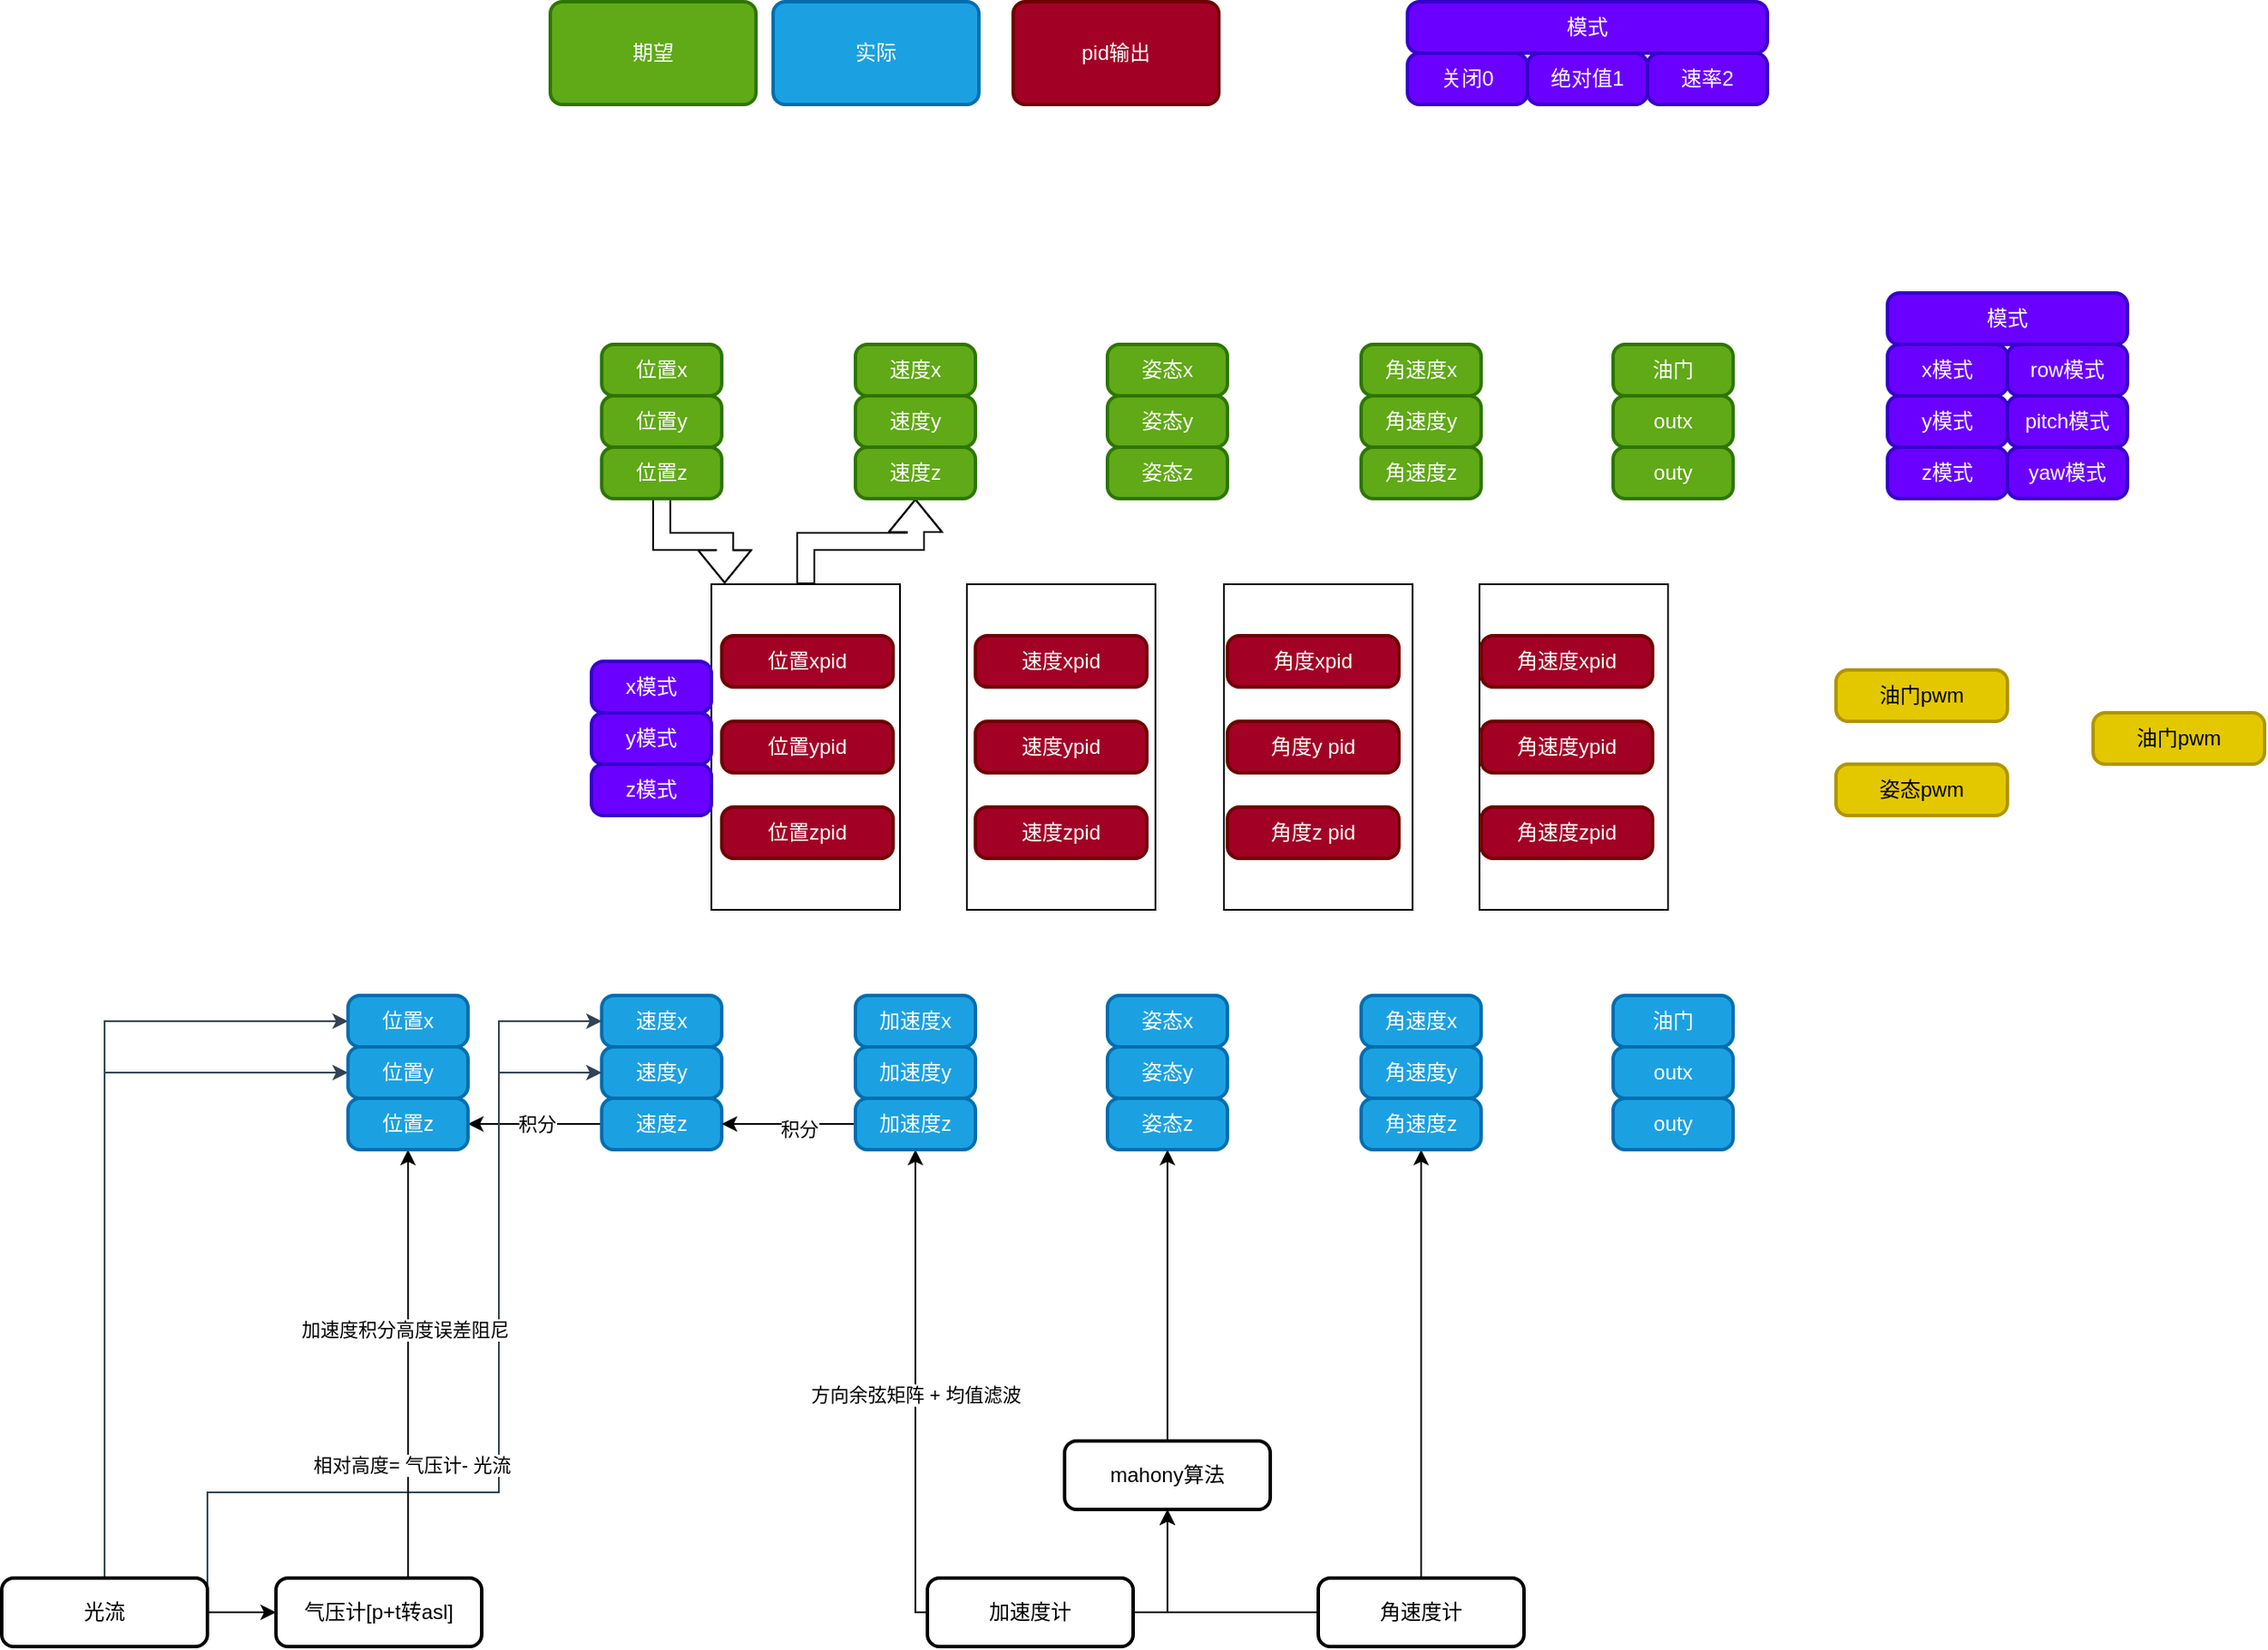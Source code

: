 <mxfile version="21.3.6" type="github">
  <diagram name="数据来源" id="WTDnlj9U_MqUgMRSjLG9">
    <mxGraphModel dx="1926" dy="588" grid="1" gridSize="10" guides="1" tooltips="1" connect="1" arrows="1" fold="1" page="1" pageScale="1" pageWidth="827" pageHeight="1169" math="0" shadow="0">
      <root>
        <mxCell id="0" />
        <mxCell id="1" parent="0" />
        <mxCell id="l6x2bDg0Po8idT4ENA6o-138" style="edgeStyle=orthogonalEdgeStyle;shape=flexArrow;rounded=0;orthogonalLoop=1;jettySize=auto;html=1;entryX=0.5;entryY=1;entryDx=0;entryDy=0;" edge="1" parent="1" source="l6x2bDg0Po8idT4ENA6o-132" target="l6x2bDg0Po8idT4ENA6o-18">
          <mxGeometry relative="1" as="geometry" />
        </mxCell>
        <mxCell id="l6x2bDg0Po8idT4ENA6o-132" value="" style="verticalLabelPosition=bottom;verticalAlign=top;html=1;shape=mxgraph.basic.rect;fillColor2=none;strokeWidth=1;size=20;indent=5;" vertex="1" parent="1">
          <mxGeometry x="224" y="450" width="110" height="190" as="geometry" />
        </mxCell>
        <mxCell id="l6x2bDg0Po8idT4ENA6o-133" value="" style="verticalLabelPosition=bottom;verticalAlign=top;html=1;shape=mxgraph.basic.rect;fillColor2=none;strokeWidth=1;size=20;indent=5;" vertex="1" parent="1">
          <mxGeometry x="373" y="450" width="110" height="190" as="geometry" />
        </mxCell>
        <mxCell id="l6x2bDg0Po8idT4ENA6o-134" value="" style="verticalLabelPosition=bottom;verticalAlign=top;html=1;shape=mxgraph.basic.rect;fillColor2=none;strokeWidth=1;size=20;indent=5;" vertex="1" parent="1">
          <mxGeometry x="523" y="450" width="110" height="190" as="geometry" />
        </mxCell>
        <mxCell id="l6x2bDg0Po8idT4ENA6o-135" value="" style="verticalLabelPosition=bottom;verticalAlign=top;html=1;shape=mxgraph.basic.rect;fillColor2=none;strokeWidth=1;size=20;indent=5;" vertex="1" parent="1">
          <mxGeometry x="672" y="450" width="110" height="190" as="geometry" />
        </mxCell>
        <mxCell id="l6x2bDg0Po8idT4ENA6o-1" value="期望" style="rounded=1;whiteSpace=wrap;html=1;absoluteArcSize=1;arcSize=14;strokeWidth=2;fillColor=#60a917;fontColor=#ffffff;strokeColor=#2D7600;" vertex="1" parent="1">
          <mxGeometry x="130" y="110" width="120" height="60" as="geometry" />
        </mxCell>
        <mxCell id="l6x2bDg0Po8idT4ENA6o-3" value="实际" style="rounded=1;whiteSpace=wrap;html=1;absoluteArcSize=1;arcSize=14;strokeWidth=2;fillColor=#1ba1e2;fontColor=#ffffff;strokeColor=#006EAF;" vertex="1" parent="1">
          <mxGeometry x="260" y="110" width="120" height="60" as="geometry" />
        </mxCell>
        <mxCell id="l6x2bDg0Po8idT4ENA6o-5" value="油门" style="rounded=1;whiteSpace=wrap;html=1;absoluteArcSize=1;arcSize=14;strokeWidth=2;fillColor=#60a917;fontColor=#ffffff;strokeColor=#2D7600;" vertex="1" parent="1">
          <mxGeometry x="750" y="310" width="70" height="30" as="geometry" />
        </mxCell>
        <mxCell id="l6x2bDg0Po8idT4ENA6o-6" value="y模式" style="rounded=1;whiteSpace=wrap;html=1;absoluteArcSize=1;arcSize=14;strokeWidth=2;fillColor=#6a00ff;fontColor=#ffffff;strokeColor=#3700CC;" vertex="1" parent="1">
          <mxGeometry x="910" y="340" width="70" height="30" as="geometry" />
        </mxCell>
        <mxCell id="l6x2bDg0Po8idT4ENA6o-7" value="z模式" style="rounded=1;whiteSpace=wrap;html=1;absoluteArcSize=1;arcSize=14;strokeWidth=2;fillColor=#6a00ff;fontColor=#ffffff;strokeColor=#3700CC;" vertex="1" parent="1">
          <mxGeometry x="910" y="370" width="70" height="30" as="geometry" />
        </mxCell>
        <mxCell id="l6x2bDg0Po8idT4ENA6o-8" value="x模式" style="rounded=1;whiteSpace=wrap;html=1;absoluteArcSize=1;arcSize=14;strokeWidth=2;fillColor=#6a00ff;fontColor=#ffffff;strokeColor=#3700CC;" vertex="1" parent="1">
          <mxGeometry x="910" y="310" width="70" height="30" as="geometry" />
        </mxCell>
        <mxCell id="l6x2bDg0Po8idT4ENA6o-11" value="pitch模式" style="rounded=1;whiteSpace=wrap;html=1;absoluteArcSize=1;arcSize=14;strokeWidth=2;fillColor=#6a00ff;fontColor=#ffffff;strokeColor=#3700CC;" vertex="1" parent="1">
          <mxGeometry x="980" y="340" width="70" height="30" as="geometry" />
        </mxCell>
        <mxCell id="l6x2bDg0Po8idT4ENA6o-12" value="yaw模式" style="rounded=1;whiteSpace=wrap;html=1;absoluteArcSize=1;arcSize=14;strokeWidth=2;fillColor=#6a00ff;fontColor=#ffffff;strokeColor=#3700CC;" vertex="1" parent="1">
          <mxGeometry x="980" y="370" width="70" height="30" as="geometry" />
        </mxCell>
        <mxCell id="l6x2bDg0Po8idT4ENA6o-13" value="row模式" style="rounded=1;whiteSpace=wrap;html=1;absoluteArcSize=1;arcSize=14;strokeWidth=2;fillColor=#6a00ff;fontColor=#ffffff;strokeColor=#3700CC;" vertex="1" parent="1">
          <mxGeometry x="980" y="310" width="70" height="30" as="geometry" />
        </mxCell>
        <mxCell id="l6x2bDg0Po8idT4ENA6o-14" value="模式" style="rounded=1;whiteSpace=wrap;html=1;absoluteArcSize=1;arcSize=14;strokeWidth=2;fillColor=#6a00ff;fontColor=#ffffff;strokeColor=#3700CC;" vertex="1" parent="1">
          <mxGeometry x="910" y="280" width="140" height="30" as="geometry" />
        </mxCell>
        <mxCell id="l6x2bDg0Po8idT4ENA6o-16" value="速度y" style="rounded=1;whiteSpace=wrap;html=1;absoluteArcSize=1;arcSize=14;strokeWidth=2;fillColor=#60a917;fontColor=#ffffff;strokeColor=#2D7600;" vertex="1" parent="1">
          <mxGeometry x="308" y="340" width="70" height="30" as="geometry" />
        </mxCell>
        <mxCell id="l6x2bDg0Po8idT4ENA6o-17" value="速度x" style="rounded=1;whiteSpace=wrap;html=1;absoluteArcSize=1;arcSize=14;strokeWidth=2;fillColor=#60a917;fontColor=#ffffff;strokeColor=#2D7600;" vertex="1" parent="1">
          <mxGeometry x="308" y="310" width="70" height="30" as="geometry" />
        </mxCell>
        <mxCell id="l6x2bDg0Po8idT4ENA6o-18" value="速度z" style="rounded=1;whiteSpace=wrap;html=1;absoluteArcSize=1;arcSize=14;strokeWidth=2;fillColor=#60a917;fontColor=#ffffff;strokeColor=#2D7600;" vertex="1" parent="1">
          <mxGeometry x="308" y="370" width="70" height="30" as="geometry" />
        </mxCell>
        <mxCell id="l6x2bDg0Po8idT4ENA6o-19" value="位置y" style="rounded=1;whiteSpace=wrap;html=1;absoluteArcSize=1;arcSize=14;strokeWidth=2;fillColor=#60a917;fontColor=#ffffff;strokeColor=#2D7600;" vertex="1" parent="1">
          <mxGeometry x="160" y="340" width="70" height="30" as="geometry" />
        </mxCell>
        <mxCell id="l6x2bDg0Po8idT4ENA6o-20" value="位置x" style="rounded=1;whiteSpace=wrap;html=1;absoluteArcSize=1;arcSize=14;strokeWidth=2;fillColor=#60a917;fontColor=#ffffff;strokeColor=#2D7600;" vertex="1" parent="1">
          <mxGeometry x="160" y="310" width="70" height="30" as="geometry" />
        </mxCell>
        <mxCell id="l6x2bDg0Po8idT4ENA6o-137" style="edgeStyle=orthogonalEdgeStyle;shape=flexArrow;rounded=0;orthogonalLoop=1;jettySize=auto;html=1;exitX=0.5;exitY=1;exitDx=0;exitDy=0;entryX=0.07;entryY=-0.002;entryDx=0;entryDy=0;entryPerimeter=0;" edge="1" parent="1" source="l6x2bDg0Po8idT4ENA6o-21" target="l6x2bDg0Po8idT4ENA6o-132">
          <mxGeometry relative="1" as="geometry" />
        </mxCell>
        <mxCell id="l6x2bDg0Po8idT4ENA6o-21" value="位置z" style="rounded=1;whiteSpace=wrap;html=1;absoluteArcSize=1;arcSize=14;strokeWidth=2;fillColor=#60a917;fontColor=#ffffff;strokeColor=#2D7600;" vertex="1" parent="1">
          <mxGeometry x="160" y="370" width="70" height="30" as="geometry" />
        </mxCell>
        <mxCell id="l6x2bDg0Po8idT4ENA6o-22" value="姿态y" style="rounded=1;whiteSpace=wrap;html=1;absoluteArcSize=1;arcSize=14;strokeWidth=2;fillColor=#60a917;fontColor=#ffffff;strokeColor=#2D7600;" vertex="1" parent="1">
          <mxGeometry x="455" y="340" width="70" height="30" as="geometry" />
        </mxCell>
        <mxCell id="l6x2bDg0Po8idT4ENA6o-23" value="姿态z" style="rounded=1;whiteSpace=wrap;html=1;absoluteArcSize=1;arcSize=14;strokeWidth=2;fillColor=#60a917;fontColor=#ffffff;strokeColor=#2D7600;" vertex="1" parent="1">
          <mxGeometry x="455" y="370" width="70" height="30" as="geometry" />
        </mxCell>
        <mxCell id="l6x2bDg0Po8idT4ENA6o-24" value="姿态x" style="rounded=1;whiteSpace=wrap;html=1;absoluteArcSize=1;arcSize=14;strokeWidth=2;fillColor=#60a917;fontColor=#ffffff;strokeColor=#2D7600;" vertex="1" parent="1">
          <mxGeometry x="455" y="310" width="70" height="30" as="geometry" />
        </mxCell>
        <mxCell id="l6x2bDg0Po8idT4ENA6o-25" value="角速度y" style="rounded=1;whiteSpace=wrap;html=1;absoluteArcSize=1;arcSize=14;strokeWidth=2;fillColor=#60a917;fontColor=#ffffff;strokeColor=#2D7600;" vertex="1" parent="1">
          <mxGeometry x="603" y="340" width="70" height="30" as="geometry" />
        </mxCell>
        <mxCell id="l6x2bDg0Po8idT4ENA6o-26" value="角速度z" style="rounded=1;whiteSpace=wrap;html=1;absoluteArcSize=1;arcSize=14;strokeWidth=2;fillColor=#60a917;fontColor=#ffffff;strokeColor=#2D7600;" vertex="1" parent="1">
          <mxGeometry x="603" y="370" width="70" height="30" as="geometry" />
        </mxCell>
        <mxCell id="l6x2bDg0Po8idT4ENA6o-27" value="角速度x" style="rounded=1;whiteSpace=wrap;html=1;absoluteArcSize=1;arcSize=14;strokeWidth=2;fillColor=#60a917;fontColor=#ffffff;strokeColor=#2D7600;" vertex="1" parent="1">
          <mxGeometry x="603" y="310" width="70" height="30" as="geometry" />
        </mxCell>
        <mxCell id="l6x2bDg0Po8idT4ENA6o-29" value="pid输出" style="rounded=1;whiteSpace=wrap;html=1;absoluteArcSize=1;arcSize=14;strokeWidth=2;fillColor=#a20025;fontColor=#ffffff;strokeColor=#6F0000;" vertex="1" parent="1">
          <mxGeometry x="400" y="110" width="120" height="60" as="geometry" />
        </mxCell>
        <mxCell id="l6x2bDg0Po8idT4ENA6o-30" value="模式" style="rounded=1;whiteSpace=wrap;html=1;absoluteArcSize=1;arcSize=14;strokeWidth=2;fillColor=#6a00ff;fontColor=#ffffff;strokeColor=#3700CC;" vertex="1" parent="1">
          <mxGeometry x="630" y="110" width="210" height="30" as="geometry" />
        </mxCell>
        <mxCell id="l6x2bDg0Po8idT4ENA6o-31" value="关闭0" style="rounded=1;whiteSpace=wrap;html=1;absoluteArcSize=1;arcSize=14;strokeWidth=2;fillColor=#6a00ff;fontColor=#ffffff;strokeColor=#3700CC;" vertex="1" parent="1">
          <mxGeometry x="630" y="140" width="70" height="30" as="geometry" />
        </mxCell>
        <mxCell id="l6x2bDg0Po8idT4ENA6o-32" value="绝对值1" style="rounded=1;whiteSpace=wrap;html=1;absoluteArcSize=1;arcSize=14;strokeWidth=2;fillColor=#6a00ff;fontColor=#ffffff;strokeColor=#3700CC;" vertex="1" parent="1">
          <mxGeometry x="700" y="140" width="70" height="30" as="geometry" />
        </mxCell>
        <mxCell id="l6x2bDg0Po8idT4ENA6o-33" value="速率2" style="rounded=1;whiteSpace=wrap;html=1;absoluteArcSize=1;arcSize=14;strokeWidth=2;fillColor=#6a00ff;fontColor=#ffffff;strokeColor=#3700CC;" vertex="1" parent="1">
          <mxGeometry x="770" y="140" width="70" height="30" as="geometry" />
        </mxCell>
        <mxCell id="l6x2bDg0Po8idT4ENA6o-38" value="outx" style="rounded=1;whiteSpace=wrap;html=1;absoluteArcSize=1;arcSize=14;strokeWidth=2;fillColor=#60a917;fontColor=#ffffff;strokeColor=#2D7600;" vertex="1" parent="1">
          <mxGeometry x="750" y="340" width="70" height="30" as="geometry" />
        </mxCell>
        <mxCell id="l6x2bDg0Po8idT4ENA6o-39" value="outy" style="rounded=1;whiteSpace=wrap;html=1;absoluteArcSize=1;arcSize=14;strokeWidth=2;fillColor=#60a917;fontColor=#ffffff;strokeColor=#2D7600;" vertex="1" parent="1">
          <mxGeometry x="750" y="370" width="70" height="30" as="geometry" />
        </mxCell>
        <mxCell id="l6x2bDg0Po8idT4ENA6o-48" value="速度y" style="rounded=1;whiteSpace=wrap;html=1;absoluteArcSize=1;arcSize=14;strokeWidth=2;fillColor=#1ba1e2;fontColor=#ffffff;strokeColor=#006EAF;" vertex="1" parent="1">
          <mxGeometry x="160" y="720" width="70" height="30" as="geometry" />
        </mxCell>
        <mxCell id="l6x2bDg0Po8idT4ENA6o-116" style="edgeStyle=orthogonalEdgeStyle;rounded=0;orthogonalLoop=1;jettySize=auto;html=1;exitX=0;exitY=0.5;exitDx=0;exitDy=0;entryX=1;entryY=0.5;entryDx=0;entryDy=0;" edge="1" parent="1" source="l6x2bDg0Po8idT4ENA6o-49" target="l6x2bDg0Po8idT4ENA6o-66">
          <mxGeometry relative="1" as="geometry" />
        </mxCell>
        <mxCell id="l6x2bDg0Po8idT4ENA6o-118" value="积分" style="edgeLabel;html=1;align=center;verticalAlign=middle;resizable=0;points=[];" vertex="1" connectable="0" parent="l6x2bDg0Po8idT4ENA6o-116">
          <mxGeometry x="0.011" relative="1" as="geometry">
            <mxPoint x="1" as="offset" />
          </mxGeometry>
        </mxCell>
        <mxCell id="l6x2bDg0Po8idT4ENA6o-49" value="速度z" style="rounded=1;whiteSpace=wrap;html=1;absoluteArcSize=1;arcSize=14;strokeWidth=2;fillColor=#1ba1e2;fontColor=#ffffff;strokeColor=#006EAF;" vertex="1" parent="1">
          <mxGeometry x="160" y="750" width="70" height="30" as="geometry" />
        </mxCell>
        <mxCell id="l6x2bDg0Po8idT4ENA6o-50" value="速度x" style="rounded=1;whiteSpace=wrap;html=1;absoluteArcSize=1;arcSize=14;strokeWidth=2;fillColor=#1ba1e2;fontColor=#ffffff;strokeColor=#006EAF;" vertex="1" parent="1">
          <mxGeometry x="160" y="690" width="70" height="30" as="geometry" />
        </mxCell>
        <mxCell id="l6x2bDg0Po8idT4ENA6o-51" value="姿态y" style="rounded=1;whiteSpace=wrap;html=1;absoluteArcSize=1;arcSize=14;strokeWidth=2;fillColor=#1ba1e2;fontColor=#ffffff;strokeColor=#006EAF;" vertex="1" parent="1">
          <mxGeometry x="455" y="720" width="70" height="30" as="geometry" />
        </mxCell>
        <mxCell id="l6x2bDg0Po8idT4ENA6o-52" value="姿态z" style="rounded=1;whiteSpace=wrap;html=1;absoluteArcSize=1;arcSize=14;strokeWidth=2;fillColor=#1ba1e2;fontColor=#ffffff;strokeColor=#006EAF;" vertex="1" parent="1">
          <mxGeometry x="455" y="750" width="70" height="30" as="geometry" />
        </mxCell>
        <mxCell id="l6x2bDg0Po8idT4ENA6o-53" value="姿态x" style="rounded=1;whiteSpace=wrap;html=1;absoluteArcSize=1;arcSize=14;strokeWidth=2;fillColor=#1ba1e2;fontColor=#ffffff;strokeColor=#006EAF;" vertex="1" parent="1">
          <mxGeometry x="455" y="690" width="70" height="30" as="geometry" />
        </mxCell>
        <mxCell id="l6x2bDg0Po8idT4ENA6o-110" style="edgeStyle=orthogonalEdgeStyle;rounded=0;orthogonalLoop=1;jettySize=auto;html=1;exitX=0.5;exitY=0;exitDx=0;exitDy=0;entryX=0;entryY=0.5;entryDx=0;entryDy=0;fillColor=#647687;strokeColor=#314354;" edge="1" parent="1" source="l6x2bDg0Po8idT4ENA6o-57" target="l6x2bDg0Po8idT4ENA6o-65">
          <mxGeometry relative="1" as="geometry" />
        </mxCell>
        <mxCell id="l6x2bDg0Po8idT4ENA6o-111" style="edgeStyle=orthogonalEdgeStyle;rounded=0;orthogonalLoop=1;jettySize=auto;html=1;exitX=0.5;exitY=0;exitDx=0;exitDy=0;entryX=0;entryY=0.5;entryDx=0;entryDy=0;fillColor=#647687;strokeColor=#314354;" edge="1" parent="1" source="l6x2bDg0Po8idT4ENA6o-57" target="l6x2bDg0Po8idT4ENA6o-64">
          <mxGeometry relative="1" as="geometry" />
        </mxCell>
        <mxCell id="l6x2bDg0Po8idT4ENA6o-112" style="edgeStyle=orthogonalEdgeStyle;rounded=0;orthogonalLoop=1;jettySize=auto;html=1;exitX=1;exitY=0.25;exitDx=0;exitDy=0;entryX=0;entryY=0.5;entryDx=0;entryDy=0;fillColor=#647687;strokeColor=#314354;" edge="1" parent="1" source="l6x2bDg0Po8idT4ENA6o-57" target="l6x2bDg0Po8idT4ENA6o-48">
          <mxGeometry relative="1" as="geometry">
            <Array as="points">
              <mxPoint x="-70" y="980" />
              <mxPoint x="100" y="980" />
              <mxPoint x="100" y="735" />
            </Array>
          </mxGeometry>
        </mxCell>
        <mxCell id="l6x2bDg0Po8idT4ENA6o-113" style="edgeStyle=orthogonalEdgeStyle;rounded=0;orthogonalLoop=1;jettySize=auto;html=1;exitX=1;exitY=0;exitDx=0;exitDy=0;entryX=0;entryY=0.5;entryDx=0;entryDy=0;fillColor=#647687;strokeColor=#314354;" edge="1" parent="1" source="l6x2bDg0Po8idT4ENA6o-57" target="l6x2bDg0Po8idT4ENA6o-50">
          <mxGeometry relative="1" as="geometry">
            <Array as="points">
              <mxPoint x="-70" y="980" />
              <mxPoint x="100" y="980" />
              <mxPoint x="100" y="705" />
            </Array>
          </mxGeometry>
        </mxCell>
        <mxCell id="l6x2bDg0Po8idT4ENA6o-120" style="edgeStyle=orthogonalEdgeStyle;rounded=0;orthogonalLoop=1;jettySize=auto;html=1;exitX=1;exitY=0.5;exitDx=0;exitDy=0;entryX=0;entryY=0.5;entryDx=0;entryDy=0;" edge="1" parent="1" source="l6x2bDg0Po8idT4ENA6o-57" target="l6x2bDg0Po8idT4ENA6o-58">
          <mxGeometry relative="1" as="geometry" />
        </mxCell>
        <mxCell id="l6x2bDg0Po8idT4ENA6o-57" value="光流" style="rounded=1;whiteSpace=wrap;html=1;absoluteArcSize=1;arcSize=14;strokeWidth=2;" vertex="1" parent="1">
          <mxGeometry x="-190" y="1030" width="120" height="40" as="geometry" />
        </mxCell>
        <mxCell id="l6x2bDg0Po8idT4ENA6o-121" style="edgeStyle=orthogonalEdgeStyle;rounded=0;orthogonalLoop=1;jettySize=auto;html=1;exitX=1;exitY=0.5;exitDx=0;exitDy=0;entryX=0.5;entryY=1;entryDx=0;entryDy=0;" edge="1" parent="1" source="l6x2bDg0Po8idT4ENA6o-58" target="l6x2bDg0Po8idT4ENA6o-66">
          <mxGeometry relative="1" as="geometry">
            <Array as="points">
              <mxPoint x="47" y="1050" />
            </Array>
          </mxGeometry>
        </mxCell>
        <mxCell id="l6x2bDg0Po8idT4ENA6o-122" value="加速度积分高度误差阻尼" style="edgeLabel;html=1;align=center;verticalAlign=middle;resizable=0;points=[];" vertex="1" connectable="0" parent="l6x2bDg0Po8idT4ENA6o-121">
          <mxGeometry x="0.328" y="2" relative="1" as="geometry">
            <mxPoint as="offset" />
          </mxGeometry>
        </mxCell>
        <mxCell id="l6x2bDg0Po8idT4ENA6o-123" value="相对高度= 气压计- 光流" style="edgeLabel;html=1;align=center;verticalAlign=middle;resizable=0;points=[];" vertex="1" connectable="0" parent="l6x2bDg0Po8idT4ENA6o-121">
          <mxGeometry x="-0.176" y="-2" relative="1" as="geometry">
            <mxPoint as="offset" />
          </mxGeometry>
        </mxCell>
        <mxCell id="l6x2bDg0Po8idT4ENA6o-58" value="气压计[p+t转asl]" style="rounded=1;whiteSpace=wrap;html=1;absoluteArcSize=1;arcSize=14;strokeWidth=2;" vertex="1" parent="1">
          <mxGeometry x="-30" y="1030" width="120" height="40" as="geometry" />
        </mxCell>
        <mxCell id="l6x2bDg0Po8idT4ENA6o-88" style="edgeStyle=orthogonalEdgeStyle;rounded=0;orthogonalLoop=1;jettySize=auto;html=1;exitX=0.5;exitY=0;exitDx=0;exitDy=0;entryX=0.5;entryY=1;entryDx=0;entryDy=0;" edge="1" parent="1" source="l6x2bDg0Po8idT4ENA6o-59" target="l6x2bDg0Po8idT4ENA6o-69">
          <mxGeometry relative="1" as="geometry" />
        </mxCell>
        <mxCell id="l6x2bDg0Po8idT4ENA6o-91" style="edgeStyle=orthogonalEdgeStyle;rounded=0;orthogonalLoop=1;jettySize=auto;html=1;exitX=0;exitY=0.5;exitDx=0;exitDy=0;entryX=0.5;entryY=1;entryDx=0;entryDy=0;" edge="1" parent="1" source="l6x2bDg0Po8idT4ENA6o-59" target="l6x2bDg0Po8idT4ENA6o-62">
          <mxGeometry relative="1" as="geometry" />
        </mxCell>
        <mxCell id="l6x2bDg0Po8idT4ENA6o-59" value="角速度计" style="rounded=1;whiteSpace=wrap;html=1;absoluteArcSize=1;arcSize=14;strokeWidth=2;" vertex="1" parent="1">
          <mxGeometry x="578" y="1030" width="120" height="40" as="geometry" />
        </mxCell>
        <mxCell id="l6x2bDg0Po8idT4ENA6o-92" style="edgeStyle=orthogonalEdgeStyle;rounded=0;orthogonalLoop=1;jettySize=auto;html=1;exitX=1;exitY=0.5;exitDx=0;exitDy=0;entryX=0.5;entryY=1;entryDx=0;entryDy=0;" edge="1" parent="1" source="l6x2bDg0Po8idT4ENA6o-60" target="l6x2bDg0Po8idT4ENA6o-62">
          <mxGeometry relative="1" as="geometry" />
        </mxCell>
        <mxCell id="l6x2bDg0Po8idT4ENA6o-105" style="edgeStyle=orthogonalEdgeStyle;rounded=0;orthogonalLoop=1;jettySize=auto;html=1;exitX=0;exitY=0.5;exitDx=0;exitDy=0;entryX=0.5;entryY=1;entryDx=0;entryDy=0;" edge="1" parent="1" source="l6x2bDg0Po8idT4ENA6o-60" target="l6x2bDg0Po8idT4ENA6o-103">
          <mxGeometry relative="1" as="geometry">
            <Array as="points">
              <mxPoint x="343" y="1050" />
            </Array>
          </mxGeometry>
        </mxCell>
        <mxCell id="l6x2bDg0Po8idT4ENA6o-106" value="方向余弦矩阵 + 均值滤波" style="edgeLabel;html=1;align=center;verticalAlign=middle;resizable=0;points=[];" vertex="1" connectable="0" parent="l6x2bDg0Po8idT4ENA6o-105">
          <mxGeometry x="-0.032" relative="1" as="geometry">
            <mxPoint as="offset" />
          </mxGeometry>
        </mxCell>
        <mxCell id="l6x2bDg0Po8idT4ENA6o-60" value="加速度计" style="rounded=1;whiteSpace=wrap;html=1;absoluteArcSize=1;arcSize=14;strokeWidth=2;" vertex="1" parent="1">
          <mxGeometry x="350" y="1030" width="120" height="40" as="geometry" />
        </mxCell>
        <mxCell id="l6x2bDg0Po8idT4ENA6o-89" style="edgeStyle=orthogonalEdgeStyle;rounded=0;orthogonalLoop=1;jettySize=auto;html=1;exitX=0.5;exitY=0;exitDx=0;exitDy=0;entryX=0.5;entryY=1;entryDx=0;entryDy=0;" edge="1" parent="1" source="l6x2bDg0Po8idT4ENA6o-62" target="l6x2bDg0Po8idT4ENA6o-52">
          <mxGeometry relative="1" as="geometry">
            <mxPoint x="490" y="790" as="targetPoint" />
          </mxGeometry>
        </mxCell>
        <mxCell id="l6x2bDg0Po8idT4ENA6o-62" value="mahony算法" style="rounded=1;whiteSpace=wrap;html=1;absoluteArcSize=1;arcSize=14;strokeWidth=2;" vertex="1" parent="1">
          <mxGeometry x="430" y="950" width="120" height="40" as="geometry" />
        </mxCell>
        <mxCell id="l6x2bDg0Po8idT4ENA6o-64" value="位置y" style="rounded=1;whiteSpace=wrap;html=1;absoluteArcSize=1;arcSize=14;strokeWidth=2;fillColor=#1ba1e2;fontColor=#ffffff;strokeColor=#006EAF;" vertex="1" parent="1">
          <mxGeometry x="12" y="720" width="70" height="30" as="geometry" />
        </mxCell>
        <mxCell id="l6x2bDg0Po8idT4ENA6o-65" value="位置x" style="rounded=1;whiteSpace=wrap;html=1;absoluteArcSize=1;arcSize=14;strokeWidth=2;fillColor=#1ba1e2;fontColor=#ffffff;strokeColor=#006EAF;" vertex="1" parent="1">
          <mxGeometry x="12" y="690" width="70" height="30" as="geometry" />
        </mxCell>
        <mxCell id="l6x2bDg0Po8idT4ENA6o-66" value="位置z" style="rounded=1;whiteSpace=wrap;html=1;absoluteArcSize=1;arcSize=14;strokeWidth=2;fillColor=#1ba1e2;fontColor=#ffffff;strokeColor=#006EAF;" vertex="1" parent="1">
          <mxGeometry x="12" y="750" width="70" height="30" as="geometry" />
        </mxCell>
        <mxCell id="l6x2bDg0Po8idT4ENA6o-67" value="油门" style="rounded=1;whiteSpace=wrap;html=1;absoluteArcSize=1;arcSize=14;strokeWidth=2;fillColor=#1ba1e2;fontColor=#ffffff;strokeColor=#006EAF;" vertex="1" parent="1">
          <mxGeometry x="750" y="690" width="70" height="30" as="geometry" />
        </mxCell>
        <mxCell id="l6x2bDg0Po8idT4ENA6o-68" value="角速度y" style="rounded=1;whiteSpace=wrap;html=1;absoluteArcSize=1;arcSize=14;strokeWidth=2;fillColor=#1ba1e2;fontColor=#ffffff;strokeColor=#006EAF;" vertex="1" parent="1">
          <mxGeometry x="603" y="720" width="70" height="30" as="geometry" />
        </mxCell>
        <mxCell id="l6x2bDg0Po8idT4ENA6o-69" value="角速度z" style="rounded=1;whiteSpace=wrap;html=1;absoluteArcSize=1;arcSize=14;strokeWidth=2;fillColor=#1ba1e2;fontColor=#ffffff;strokeColor=#006EAF;" vertex="1" parent="1">
          <mxGeometry x="603" y="750" width="70" height="30" as="geometry" />
        </mxCell>
        <mxCell id="l6x2bDg0Po8idT4ENA6o-70" value="角速度x" style="rounded=1;whiteSpace=wrap;html=1;absoluteArcSize=1;arcSize=14;strokeWidth=2;fillColor=#1ba1e2;fontColor=#ffffff;strokeColor=#006EAF;" vertex="1" parent="1">
          <mxGeometry x="603" y="690" width="70" height="30" as="geometry" />
        </mxCell>
        <mxCell id="l6x2bDg0Po8idT4ENA6o-71" value="outx" style="rounded=1;whiteSpace=wrap;html=1;absoluteArcSize=1;arcSize=14;strokeWidth=2;fillColor=#1ba1e2;fontColor=#ffffff;strokeColor=#006EAF;" vertex="1" parent="1">
          <mxGeometry x="750" y="720" width="70" height="30" as="geometry" />
        </mxCell>
        <mxCell id="l6x2bDg0Po8idT4ENA6o-72" value="outy" style="rounded=1;whiteSpace=wrap;html=1;absoluteArcSize=1;arcSize=14;strokeWidth=2;fillColor=#1ba1e2;fontColor=#ffffff;strokeColor=#006EAF;" vertex="1" parent="1">
          <mxGeometry x="750" y="750" width="70" height="30" as="geometry" />
        </mxCell>
        <mxCell id="l6x2bDg0Po8idT4ENA6o-73" value="位置xpid" style="rounded=1;whiteSpace=wrap;html=1;absoluteArcSize=1;arcSize=14;strokeWidth=2;fillColor=#a20025;fontColor=#ffffff;strokeColor=#6F0000;" vertex="1" parent="1">
          <mxGeometry x="230" y="480" width="100" height="30" as="geometry" />
        </mxCell>
        <mxCell id="l6x2bDg0Po8idT4ENA6o-74" value="位置ypid" style="rounded=1;whiteSpace=wrap;html=1;absoluteArcSize=1;arcSize=14;strokeWidth=2;fillColor=#a20025;fontColor=#ffffff;strokeColor=#6F0000;" vertex="1" parent="1">
          <mxGeometry x="230" y="530" width="100" height="30" as="geometry" />
        </mxCell>
        <mxCell id="l6x2bDg0Po8idT4ENA6o-75" value="位置zpid" style="rounded=1;whiteSpace=wrap;html=1;absoluteArcSize=1;arcSize=14;strokeWidth=2;fillColor=#a20025;fontColor=#ffffff;strokeColor=#6F0000;" vertex="1" parent="1">
          <mxGeometry x="230" y="580" width="100" height="30" as="geometry" />
        </mxCell>
        <mxCell id="l6x2bDg0Po8idT4ENA6o-76" value="速度xpid" style="rounded=1;whiteSpace=wrap;html=1;absoluteArcSize=1;arcSize=14;strokeWidth=2;fillColor=#a20025;fontColor=#ffffff;strokeColor=#6F0000;" vertex="1" parent="1">
          <mxGeometry x="378" y="480" width="100" height="30" as="geometry" />
        </mxCell>
        <mxCell id="l6x2bDg0Po8idT4ENA6o-77" value="速度ypid" style="rounded=1;whiteSpace=wrap;html=1;absoluteArcSize=1;arcSize=14;strokeWidth=2;fillColor=#a20025;fontColor=#ffffff;strokeColor=#6F0000;" vertex="1" parent="1">
          <mxGeometry x="378" y="530" width="100" height="30" as="geometry" />
        </mxCell>
        <mxCell id="l6x2bDg0Po8idT4ENA6o-78" value="速度zpid" style="rounded=1;whiteSpace=wrap;html=1;absoluteArcSize=1;arcSize=14;strokeWidth=2;fillColor=#a20025;fontColor=#ffffff;strokeColor=#6F0000;" vertex="1" parent="1">
          <mxGeometry x="378" y="580" width="100" height="30" as="geometry" />
        </mxCell>
        <mxCell id="l6x2bDg0Po8idT4ENA6o-79" value="角度xpid" style="rounded=1;whiteSpace=wrap;html=1;absoluteArcSize=1;arcSize=14;strokeWidth=2;fillColor=#a20025;fontColor=#ffffff;strokeColor=#6F0000;" vertex="1" parent="1">
          <mxGeometry x="525" y="480" width="100" height="30" as="geometry" />
        </mxCell>
        <mxCell id="l6x2bDg0Po8idT4ENA6o-80" value="角度y pid" style="rounded=1;whiteSpace=wrap;html=1;absoluteArcSize=1;arcSize=14;strokeWidth=2;fillColor=#a20025;fontColor=#ffffff;strokeColor=#6F0000;" vertex="1" parent="1">
          <mxGeometry x="525" y="530" width="100" height="30" as="geometry" />
        </mxCell>
        <mxCell id="l6x2bDg0Po8idT4ENA6o-81" value="角度z pid" style="rounded=1;whiteSpace=wrap;html=1;absoluteArcSize=1;arcSize=14;strokeWidth=2;fillColor=#a20025;fontColor=#ffffff;strokeColor=#6F0000;" vertex="1" parent="1">
          <mxGeometry x="525" y="580" width="100" height="30" as="geometry" />
        </mxCell>
        <mxCell id="l6x2bDg0Po8idT4ENA6o-82" value="角速度xpid" style="rounded=1;whiteSpace=wrap;html=1;absoluteArcSize=1;arcSize=14;strokeWidth=2;fillColor=#a20025;fontColor=#ffffff;strokeColor=#6F0000;" vertex="1" parent="1">
          <mxGeometry x="673" y="480" width="100" height="30" as="geometry" />
        </mxCell>
        <mxCell id="l6x2bDg0Po8idT4ENA6o-83" value="角速度ypid" style="rounded=1;whiteSpace=wrap;html=1;absoluteArcSize=1;arcSize=14;strokeWidth=2;fillColor=#a20025;fontColor=#ffffff;strokeColor=#6F0000;" vertex="1" parent="1">
          <mxGeometry x="673" y="530" width="100" height="30" as="geometry" />
        </mxCell>
        <mxCell id="l6x2bDg0Po8idT4ENA6o-84" value="角速度zpid" style="rounded=1;whiteSpace=wrap;html=1;absoluteArcSize=1;arcSize=14;strokeWidth=2;fillColor=#a20025;fontColor=#ffffff;strokeColor=#6F0000;" vertex="1" parent="1">
          <mxGeometry x="673" y="580" width="100" height="30" as="geometry" />
        </mxCell>
        <mxCell id="l6x2bDg0Po8idT4ENA6o-85" value="油门pwm" style="rounded=1;whiteSpace=wrap;html=1;absoluteArcSize=1;arcSize=14;strokeWidth=2;fillColor=#e3c800;fontColor=#000000;strokeColor=#B09500;" vertex="1" parent="1">
          <mxGeometry x="880" y="500" width="100" height="30" as="geometry" />
        </mxCell>
        <mxCell id="l6x2bDg0Po8idT4ENA6o-86" value="姿态pwm" style="rounded=1;whiteSpace=wrap;html=1;absoluteArcSize=1;arcSize=14;strokeWidth=2;fillColor=#e3c800;fontColor=#000000;strokeColor=#B09500;" vertex="1" parent="1">
          <mxGeometry x="880" y="555" width="100" height="30" as="geometry" />
        </mxCell>
        <mxCell id="l6x2bDg0Po8idT4ENA6o-87" value="油门pwm" style="rounded=1;whiteSpace=wrap;html=1;absoluteArcSize=1;arcSize=14;strokeWidth=2;fillColor=#e3c800;fontColor=#000000;strokeColor=#B09500;" vertex="1" parent="1">
          <mxGeometry x="1030" y="525" width="100" height="30" as="geometry" />
        </mxCell>
        <mxCell id="l6x2bDg0Po8idT4ENA6o-102" value="加速度y" style="rounded=1;whiteSpace=wrap;html=1;absoluteArcSize=1;arcSize=14;strokeWidth=2;fillColor=#1ba1e2;fontColor=#ffffff;strokeColor=#006EAF;" vertex="1" parent="1">
          <mxGeometry x="308" y="720" width="70" height="30" as="geometry" />
        </mxCell>
        <mxCell id="l6x2bDg0Po8idT4ENA6o-115" style="edgeStyle=orthogonalEdgeStyle;rounded=0;orthogonalLoop=1;jettySize=auto;html=1;exitX=0;exitY=0.5;exitDx=0;exitDy=0;entryX=1;entryY=0.5;entryDx=0;entryDy=0;" edge="1" parent="1" source="l6x2bDg0Po8idT4ENA6o-103" target="l6x2bDg0Po8idT4ENA6o-49">
          <mxGeometry relative="1" as="geometry" />
        </mxCell>
        <mxCell id="l6x2bDg0Po8idT4ENA6o-117" value="积分" style="edgeLabel;html=1;align=center;verticalAlign=middle;resizable=0;points=[];" vertex="1" connectable="0" parent="l6x2bDg0Po8idT4ENA6o-115">
          <mxGeometry x="-0.154" y="3" relative="1" as="geometry">
            <mxPoint as="offset" />
          </mxGeometry>
        </mxCell>
        <mxCell id="l6x2bDg0Po8idT4ENA6o-103" value="加速度z" style="rounded=1;whiteSpace=wrap;html=1;absoluteArcSize=1;arcSize=14;strokeWidth=2;fillColor=#1ba1e2;fontColor=#ffffff;strokeColor=#006EAF;" vertex="1" parent="1">
          <mxGeometry x="308" y="750" width="70" height="30" as="geometry" />
        </mxCell>
        <mxCell id="l6x2bDg0Po8idT4ENA6o-104" value="加速度x" style="rounded=1;whiteSpace=wrap;html=1;absoluteArcSize=1;arcSize=14;strokeWidth=2;fillColor=#1ba1e2;fontColor=#ffffff;strokeColor=#006EAF;" vertex="1" parent="1">
          <mxGeometry x="308" y="690" width="70" height="30" as="geometry" />
        </mxCell>
        <mxCell id="l6x2bDg0Po8idT4ENA6o-139" value="y模式" style="rounded=1;whiteSpace=wrap;html=1;absoluteArcSize=1;arcSize=14;strokeWidth=2;fillColor=#6a00ff;fontColor=#ffffff;strokeColor=#3700CC;" vertex="1" parent="1">
          <mxGeometry x="154" y="525" width="70" height="30" as="geometry" />
        </mxCell>
        <mxCell id="l6x2bDg0Po8idT4ENA6o-140" value="z模式" style="rounded=1;whiteSpace=wrap;html=1;absoluteArcSize=1;arcSize=14;strokeWidth=2;fillColor=#6a00ff;fontColor=#ffffff;strokeColor=#3700CC;" vertex="1" parent="1">
          <mxGeometry x="154" y="555" width="70" height="30" as="geometry" />
        </mxCell>
        <mxCell id="l6x2bDg0Po8idT4ENA6o-141" value="x模式" style="rounded=1;whiteSpace=wrap;html=1;absoluteArcSize=1;arcSize=14;strokeWidth=2;fillColor=#6a00ff;fontColor=#ffffff;strokeColor=#3700CC;" vertex="1" parent="1">
          <mxGeometry x="154" y="495" width="70" height="30" as="geometry" />
        </mxCell>
      </root>
    </mxGraphModel>
  </diagram>
</mxfile>
